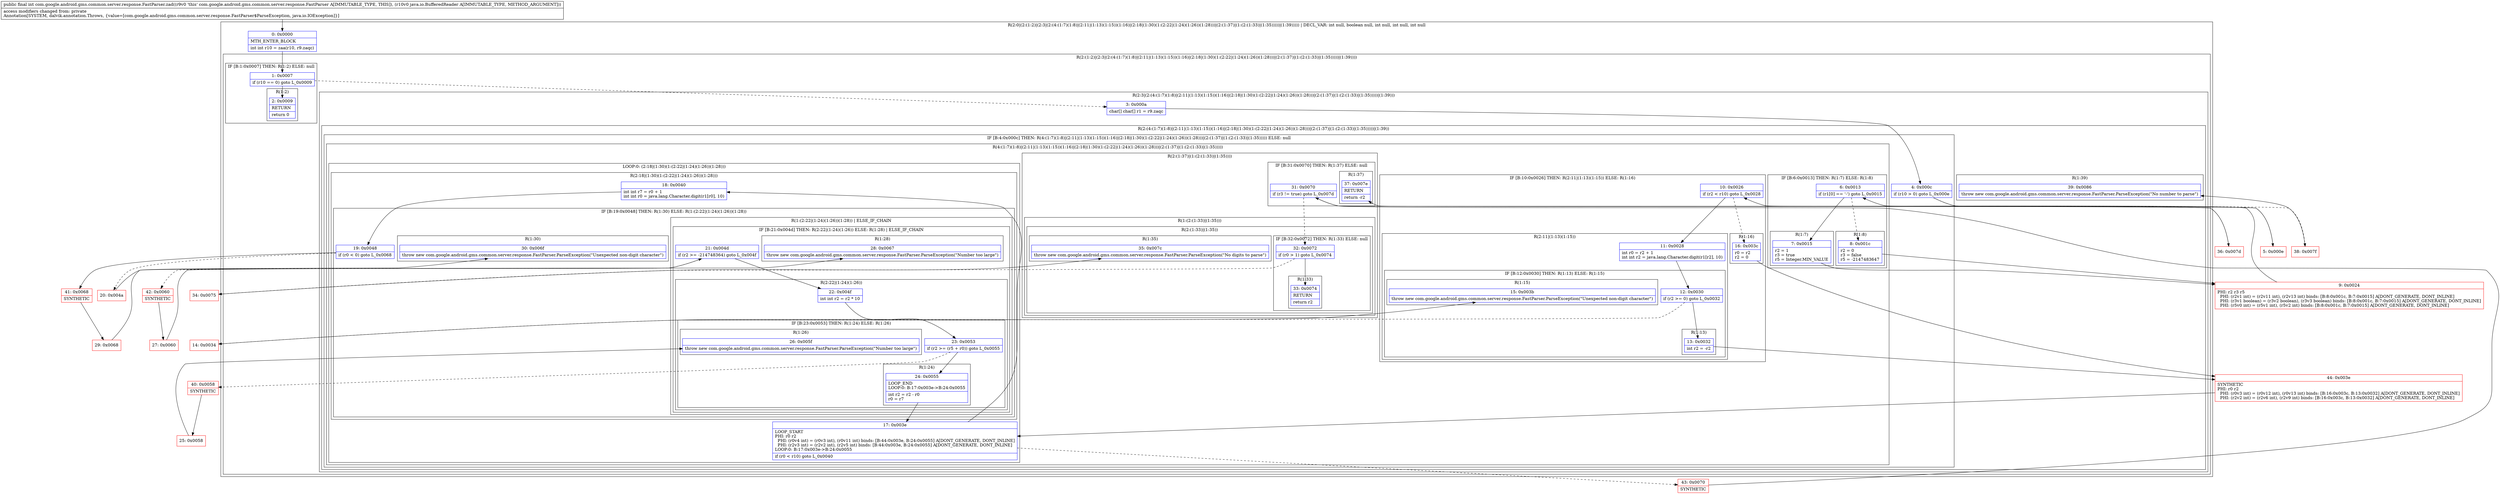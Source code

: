 digraph "CFG forcom.google.android.gms.common.server.response.FastParser.zad(Ljava\/io\/BufferedReader;)I" {
subgraph cluster_Region_1377375470 {
label = "R(2:0|(2:(1:2)|(2:3|(2:(4:(1:7)(1:8)|(2:11|(1:13)(1:15))(1:16)|(2:18|(1:30)(1:(2:22|(1:24)(1:26))(1:28)))|(2:(1:37)|(1:(2:(1:33)|(1:35)))))|(1:39))))) | DECL_VAR: int null, boolean null, int null, int null, int null\l";
node [shape=record,color=blue];
Node_0 [shape=record,label="{0\:\ 0x0000|MTH_ENTER_BLOCK\l|int int r10 = zaa(r10, r9.zaqc)\l}"];
subgraph cluster_Region_808129366 {
label = "R(2:(1:2)|(2:3|(2:(4:(1:7)(1:8)|(2:11|(1:13)(1:15))(1:16)|(2:18|(1:30)(1:(2:22|(1:24)(1:26))(1:28)))|(2:(1:37)|(1:(2:(1:33)|(1:35)))))|(1:39))))";
node [shape=record,color=blue];
subgraph cluster_IfRegion_1208370187 {
label = "IF [B:1:0x0007] THEN: R(1:2) ELSE: null";
node [shape=record,color=blue];
Node_1 [shape=record,label="{1\:\ 0x0007|if (r10 == 0) goto L_0x0009\l}"];
subgraph cluster_Region_112619761 {
label = "R(1:2)";
node [shape=record,color=blue];
Node_2 [shape=record,label="{2\:\ 0x0009|RETURN\l|return 0\l}"];
}
}
subgraph cluster_Region_230653792 {
label = "R(2:3|(2:(4:(1:7)(1:8)|(2:11|(1:13)(1:15))(1:16)|(2:18|(1:30)(1:(2:22|(1:24)(1:26))(1:28)))|(2:(1:37)|(1:(2:(1:33)|(1:35)))))|(1:39)))";
node [shape=record,color=blue];
Node_3 [shape=record,label="{3\:\ 0x000a|char[] char[] r1 = r9.zaqc\l}"];
subgraph cluster_Region_2080918053 {
label = "R(2:(4:(1:7)(1:8)|(2:11|(1:13)(1:15))(1:16)|(2:18|(1:30)(1:(2:22|(1:24)(1:26))(1:28)))|(2:(1:37)|(1:(2:(1:33)|(1:35)))))|(1:39))";
node [shape=record,color=blue];
subgraph cluster_IfRegion_1385494178 {
label = "IF [B:4:0x000c] THEN: R(4:(1:7)(1:8)|(2:11|(1:13)(1:15))(1:16)|(2:18|(1:30)(1:(2:22|(1:24)(1:26))(1:28)))|(2:(1:37)|(1:(2:(1:33)|(1:35))))) ELSE: null";
node [shape=record,color=blue];
Node_4 [shape=record,label="{4\:\ 0x000c|if (r10 \> 0) goto L_0x000e\l}"];
subgraph cluster_Region_601718143 {
label = "R(4:(1:7)(1:8)|(2:11|(1:13)(1:15))(1:16)|(2:18|(1:30)(1:(2:22|(1:24)(1:26))(1:28)))|(2:(1:37)|(1:(2:(1:33)|(1:35)))))";
node [shape=record,color=blue];
subgraph cluster_IfRegion_2020325779 {
label = "IF [B:6:0x0013] THEN: R(1:7) ELSE: R(1:8)";
node [shape=record,color=blue];
Node_6 [shape=record,label="{6\:\ 0x0013|if (r1[0] == '\-') goto L_0x0015\l}"];
subgraph cluster_Region_402311731 {
label = "R(1:7)";
node [shape=record,color=blue];
Node_7 [shape=record,label="{7\:\ 0x0015|r2 = 1\lr3 = true\lr5 = Integer.MIN_VALUE\l}"];
}
subgraph cluster_Region_855132894 {
label = "R(1:8)";
node [shape=record,color=blue];
Node_8 [shape=record,label="{8\:\ 0x001c|r2 = 0\lr3 = false\lr5 = \-2147483647\l}"];
}
}
subgraph cluster_IfRegion_1833409705 {
label = "IF [B:10:0x0026] THEN: R(2:11|(1:13)(1:15)) ELSE: R(1:16)";
node [shape=record,color=blue];
Node_10 [shape=record,label="{10\:\ 0x0026|if (r2 \< r10) goto L_0x0028\l}"];
subgraph cluster_Region_697880803 {
label = "R(2:11|(1:13)(1:15))";
node [shape=record,color=blue];
Node_11 [shape=record,label="{11\:\ 0x0028|int r0 = r2 + 1\lint int r2 = java.lang.Character.digit(r1[r2], 10)\l}"];
subgraph cluster_IfRegion_1986441456 {
label = "IF [B:12:0x0030] THEN: R(1:13) ELSE: R(1:15)";
node [shape=record,color=blue];
Node_12 [shape=record,label="{12\:\ 0x0030|if (r2 \>= 0) goto L_0x0032\l}"];
subgraph cluster_Region_524492816 {
label = "R(1:13)";
node [shape=record,color=blue];
Node_13 [shape=record,label="{13\:\ 0x0032|int r2 = \-r2\l}"];
}
subgraph cluster_Region_1266973681 {
label = "R(1:15)";
node [shape=record,color=blue];
Node_15 [shape=record,label="{15\:\ 0x003b|throw new com.google.android.gms.common.server.response.FastParser.ParseException(\"Unexpected non\-digit character\")\l}"];
}
}
}
subgraph cluster_Region_1864186263 {
label = "R(1:16)";
node [shape=record,color=blue];
Node_16 [shape=record,label="{16\:\ 0x003c|r0 = r2\lr2 = 0\l}"];
}
}
subgraph cluster_LoopRegion_2011384715 {
label = "LOOP:0: (2:18|(1:30)(1:(2:22|(1:24)(1:26))(1:28)))";
node [shape=record,color=blue];
Node_17 [shape=record,label="{17\:\ 0x003e|LOOP_START\lPHI: r0 r2 \l  PHI: (r0v4 int) = (r0v3 int), (r0v11 int) binds: [B:44:0x003e, B:24:0x0055] A[DONT_GENERATE, DONT_INLINE]\l  PHI: (r2v3 int) = (r2v2 int), (r2v5 int) binds: [B:44:0x003e, B:24:0x0055] A[DONT_GENERATE, DONT_INLINE]\lLOOP:0: B:17:0x003e\-\>B:24:0x0055\l|if (r0 \< r10) goto L_0x0040\l}"];
subgraph cluster_Region_1145727304 {
label = "R(2:18|(1:30)(1:(2:22|(1:24)(1:26))(1:28)))";
node [shape=record,color=blue];
Node_18 [shape=record,label="{18\:\ 0x0040|int int r7 = r0 + 1\lint int r0 = java.lang.Character.digit(r1[r0], 10)\l}"];
subgraph cluster_IfRegion_1588185753 {
label = "IF [B:19:0x0048] THEN: R(1:30) ELSE: R(1:(2:22|(1:24)(1:26))(1:28))";
node [shape=record,color=blue];
Node_19 [shape=record,label="{19\:\ 0x0048|if (r0 \< 0) goto L_0x0068\l}"];
subgraph cluster_Region_2122365832 {
label = "R(1:30)";
node [shape=record,color=blue];
Node_30 [shape=record,label="{30\:\ 0x006f|throw new com.google.android.gms.common.server.response.FastParser.ParseException(\"Unexpected non\-digit character\")\l}"];
}
subgraph cluster_Region_1080528671 {
label = "R(1:(2:22|(1:24)(1:26))(1:28)) | ELSE_IF_CHAIN\l";
node [shape=record,color=blue];
subgraph cluster_IfRegion_135865577 {
label = "IF [B:21:0x004d] THEN: R(2:22|(1:24)(1:26)) ELSE: R(1:28) | ELSE_IF_CHAIN\l";
node [shape=record,color=blue];
Node_21 [shape=record,label="{21\:\ 0x004d|if (r2 \>= \-214748364) goto L_0x004f\l}"];
subgraph cluster_Region_1889750356 {
label = "R(2:22|(1:24)(1:26))";
node [shape=record,color=blue];
Node_22 [shape=record,label="{22\:\ 0x004f|int int r2 = r2 * 10\l}"];
subgraph cluster_IfRegion_1995707292 {
label = "IF [B:23:0x0053] THEN: R(1:24) ELSE: R(1:26)";
node [shape=record,color=blue];
Node_23 [shape=record,label="{23\:\ 0x0053|if (r2 \>= (r5 + r0)) goto L_0x0055\l}"];
subgraph cluster_Region_2022313959 {
label = "R(1:24)";
node [shape=record,color=blue];
Node_24 [shape=record,label="{24\:\ 0x0055|LOOP_END\lLOOP:0: B:17:0x003e\-\>B:24:0x0055\l|int r2 = r2 \- r0\lr0 = r7\l}"];
}
subgraph cluster_Region_1613405672 {
label = "R(1:26)";
node [shape=record,color=blue];
Node_26 [shape=record,label="{26\:\ 0x005f|throw new com.google.android.gms.common.server.response.FastParser.ParseException(\"Number too large\")\l}"];
}
}
}
subgraph cluster_Region_453846686 {
label = "R(1:28)";
node [shape=record,color=blue];
Node_28 [shape=record,label="{28\:\ 0x0067|throw new com.google.android.gms.common.server.response.FastParser.ParseException(\"Number too large\")\l}"];
}
}
}
}
}
}
subgraph cluster_Region_1743674775 {
label = "R(2:(1:37)|(1:(2:(1:33)|(1:35))))";
node [shape=record,color=blue];
subgraph cluster_IfRegion_647037935 {
label = "IF [B:31:0x0070] THEN: R(1:37) ELSE: null";
node [shape=record,color=blue];
Node_31 [shape=record,label="{31\:\ 0x0070|if (r3 != true) goto L_0x007d\l}"];
subgraph cluster_Region_316677896 {
label = "R(1:37)";
node [shape=record,color=blue];
Node_37 [shape=record,label="{37\:\ 0x007e|RETURN\l|return \-r2\l}"];
}
}
subgraph cluster_Region_1613488668 {
label = "R(1:(2:(1:33)|(1:35)))";
node [shape=record,color=blue];
subgraph cluster_Region_1966868843 {
label = "R(2:(1:33)|(1:35))";
node [shape=record,color=blue];
subgraph cluster_IfRegion_1528623704 {
label = "IF [B:32:0x0072] THEN: R(1:33) ELSE: null";
node [shape=record,color=blue];
Node_32 [shape=record,label="{32\:\ 0x0072|if (r0 \> 1) goto L_0x0074\l}"];
subgraph cluster_Region_1234611820 {
label = "R(1:33)";
node [shape=record,color=blue];
Node_33 [shape=record,label="{33\:\ 0x0074|RETURN\l|return r2\l}"];
}
}
subgraph cluster_Region_1989320256 {
label = "R(1:35)";
node [shape=record,color=blue];
Node_35 [shape=record,label="{35\:\ 0x007c|throw new com.google.android.gms.common.server.response.FastParser.ParseException(\"No digits to parse\")\l}"];
}
}
}
}
}
}
subgraph cluster_Region_1668331176 {
label = "R(1:39)";
node [shape=record,color=blue];
Node_39 [shape=record,label="{39\:\ 0x0086|throw new com.google.android.gms.common.server.response.FastParser.ParseException(\"No number to parse\")\l}"];
}
}
}
}
}
Node_5 [shape=record,color=red,label="{5\:\ 0x000e}"];
Node_9 [shape=record,color=red,label="{9\:\ 0x0024|PHI: r2 r3 r5 \l  PHI: (r2v1 int) = (r2v11 int), (r2v13 int) binds: [B:8:0x001c, B:7:0x0015] A[DONT_GENERATE, DONT_INLINE]\l  PHI: (r3v1 boolean) = (r3v2 boolean), (r3v3 boolean) binds: [B:8:0x001c, B:7:0x0015] A[DONT_GENERATE, DONT_INLINE]\l  PHI: (r5v0 int) = (r5v1 int), (r5v2 int) binds: [B:8:0x001c, B:7:0x0015] A[DONT_GENERATE, DONT_INLINE]\l}"];
Node_14 [shape=record,color=red,label="{14\:\ 0x0034}"];
Node_20 [shape=record,color=red,label="{20\:\ 0x004a}"];
Node_25 [shape=record,color=red,label="{25\:\ 0x0058}"];
Node_27 [shape=record,color=red,label="{27\:\ 0x0060}"];
Node_29 [shape=record,color=red,label="{29\:\ 0x0068}"];
Node_34 [shape=record,color=red,label="{34\:\ 0x0075}"];
Node_36 [shape=record,color=red,label="{36\:\ 0x007d}"];
Node_38 [shape=record,color=red,label="{38\:\ 0x007f}"];
Node_40 [shape=record,color=red,label="{40\:\ 0x0058|SYNTHETIC\l}"];
Node_41 [shape=record,color=red,label="{41\:\ 0x0068|SYNTHETIC\l}"];
Node_42 [shape=record,color=red,label="{42\:\ 0x0060|SYNTHETIC\l}"];
Node_43 [shape=record,color=red,label="{43\:\ 0x0070|SYNTHETIC\l}"];
Node_44 [shape=record,color=red,label="{44\:\ 0x003e|SYNTHETIC\lPHI: r0 r2 \l  PHI: (r0v3 int) = (r0v12 int), (r0v13 int) binds: [B:16:0x003c, B:13:0x0032] A[DONT_GENERATE, DONT_INLINE]\l  PHI: (r2v2 int) = (r2v6 int), (r2v9 int) binds: [B:16:0x003c, B:13:0x0032] A[DONT_GENERATE, DONT_INLINE]\l}"];
MethodNode[shape=record,label="{public final int com.google.android.gms.common.server.response.FastParser.zad((r9v0 'this' com.google.android.gms.common.server.response.FastParser A[IMMUTABLE_TYPE, THIS]), (r10v0 java.io.BufferedReader A[IMMUTABLE_TYPE, METHOD_ARGUMENT]))  | access modifiers changed from: private\lAnnotation[SYSTEM, dalvik.annotation.Throws, \{value=[com.google.android.gms.common.server.response.FastParser$ParseException, java.io.IOException]\}]\l}"];
MethodNode -> Node_0;
Node_0 -> Node_1;
Node_1 -> Node_2;
Node_1 -> Node_3[style=dashed];
Node_3 -> Node_4;
Node_4 -> Node_5;
Node_4 -> Node_38[style=dashed];
Node_6 -> Node_7;
Node_6 -> Node_8[style=dashed];
Node_7 -> Node_9;
Node_8 -> Node_9;
Node_10 -> Node_11;
Node_10 -> Node_16[style=dashed];
Node_11 -> Node_12;
Node_12 -> Node_13;
Node_12 -> Node_14[style=dashed];
Node_13 -> Node_44;
Node_16 -> Node_44;
Node_17 -> Node_18;
Node_17 -> Node_43[style=dashed];
Node_18 -> Node_19;
Node_19 -> Node_20[style=dashed];
Node_19 -> Node_41;
Node_21 -> Node_22;
Node_21 -> Node_42[style=dashed];
Node_22 -> Node_23;
Node_23 -> Node_24;
Node_23 -> Node_40[style=dashed];
Node_24 -> Node_17;
Node_31 -> Node_32[style=dashed];
Node_31 -> Node_36;
Node_32 -> Node_33;
Node_32 -> Node_34[style=dashed];
Node_5 -> Node_6;
Node_9 -> Node_10;
Node_14 -> Node_15;
Node_20 -> Node_21;
Node_25 -> Node_26;
Node_27 -> Node_28;
Node_29 -> Node_30;
Node_34 -> Node_35;
Node_36 -> Node_37;
Node_38 -> Node_39;
Node_40 -> Node_25;
Node_41 -> Node_29;
Node_42 -> Node_27;
Node_43 -> Node_31;
Node_44 -> Node_17;
}

